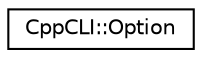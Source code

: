 digraph "Graphical Class Hierarchy"
{
 // LATEX_PDF_SIZE
  edge [fontname="Helvetica",fontsize="10",labelfontname="Helvetica",labelfontsize="10"];
  node [fontname="Helvetica",fontsize="10",shape=record];
  rankdir="LR";
  Node0 [label="CppCLI::Option",height=0.2,width=0.4,color="black", fillcolor="white", style="filled",URL="$structCppCLI_1_1Option.html",tooltip=" "];
}
